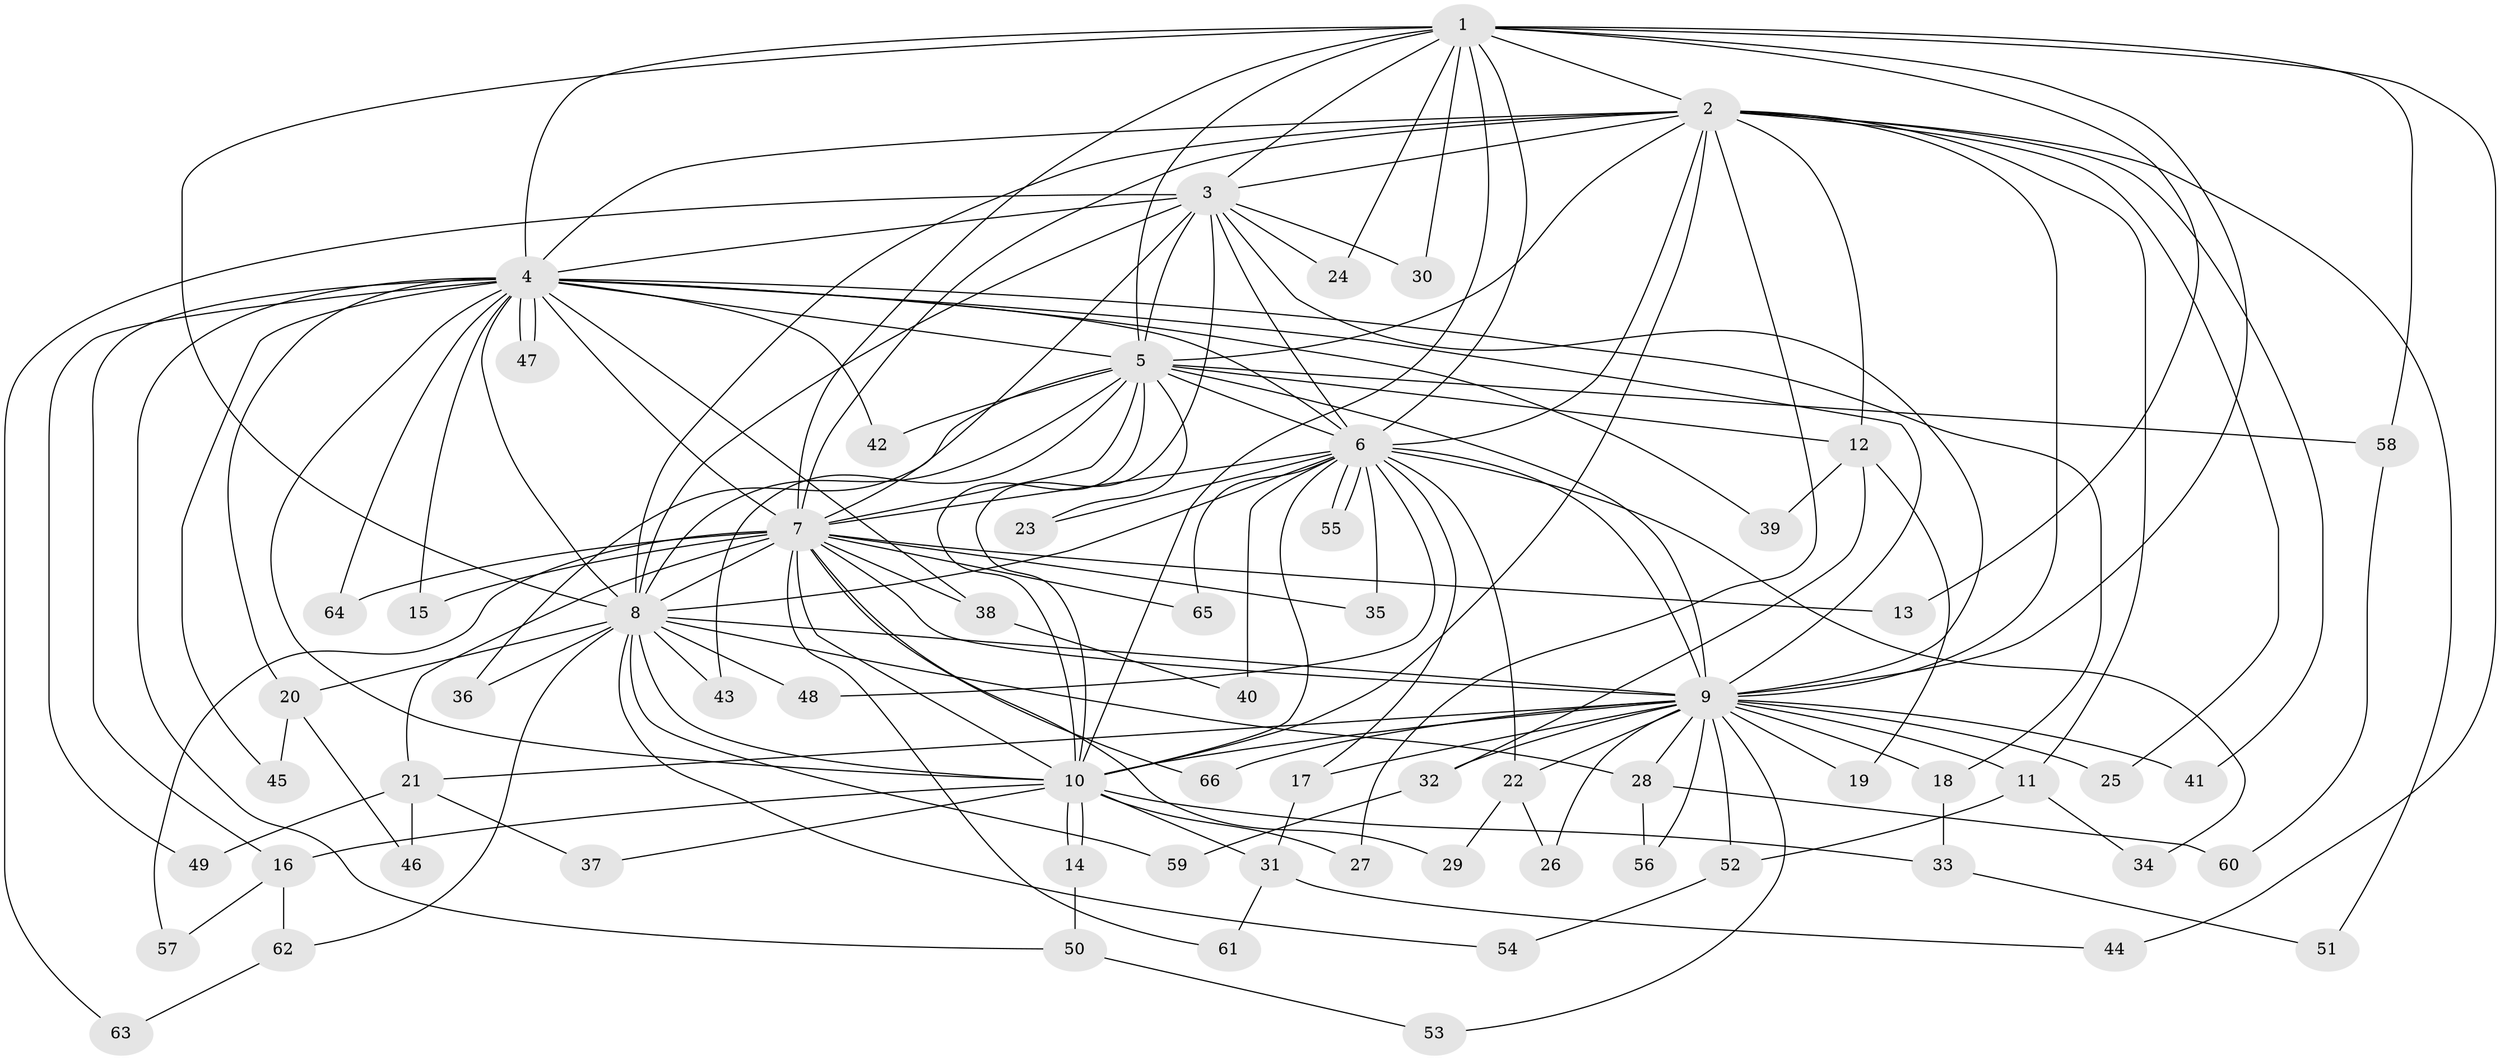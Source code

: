 // coarse degree distribution, {12: 0.02040816326530612, 11: 0.02040816326530612, 10: 0.02040816326530612, 21: 0.02040816326530612, 24: 0.02040816326530612, 17: 0.02040816326530612, 25: 0.02040816326530612, 13: 0.02040816326530612, 4: 0.061224489795918366, 5: 0.061224489795918366, 2: 0.5510204081632653, 3: 0.16326530612244897}
// Generated by graph-tools (version 1.1) at 2025/51/02/27/25 19:51:47]
// undirected, 66 vertices, 157 edges
graph export_dot {
graph [start="1"]
  node [color=gray90,style=filled];
  1;
  2;
  3;
  4;
  5;
  6;
  7;
  8;
  9;
  10;
  11;
  12;
  13;
  14;
  15;
  16;
  17;
  18;
  19;
  20;
  21;
  22;
  23;
  24;
  25;
  26;
  27;
  28;
  29;
  30;
  31;
  32;
  33;
  34;
  35;
  36;
  37;
  38;
  39;
  40;
  41;
  42;
  43;
  44;
  45;
  46;
  47;
  48;
  49;
  50;
  51;
  52;
  53;
  54;
  55;
  56;
  57;
  58;
  59;
  60;
  61;
  62;
  63;
  64;
  65;
  66;
  1 -- 2;
  1 -- 3;
  1 -- 4;
  1 -- 5;
  1 -- 6;
  1 -- 7;
  1 -- 8;
  1 -- 9;
  1 -- 10;
  1 -- 13;
  1 -- 24;
  1 -- 30;
  1 -- 44;
  1 -- 58;
  2 -- 3;
  2 -- 4;
  2 -- 5;
  2 -- 6;
  2 -- 7;
  2 -- 8;
  2 -- 9;
  2 -- 10;
  2 -- 11;
  2 -- 12;
  2 -- 25;
  2 -- 27;
  2 -- 41;
  2 -- 51;
  3 -- 4;
  3 -- 5;
  3 -- 6;
  3 -- 7;
  3 -- 8;
  3 -- 9;
  3 -- 10;
  3 -- 24;
  3 -- 30;
  3 -- 63;
  4 -- 5;
  4 -- 6;
  4 -- 7;
  4 -- 8;
  4 -- 9;
  4 -- 10;
  4 -- 15;
  4 -- 16;
  4 -- 18;
  4 -- 20;
  4 -- 38;
  4 -- 39;
  4 -- 42;
  4 -- 45;
  4 -- 47;
  4 -- 47;
  4 -- 49;
  4 -- 50;
  4 -- 64;
  5 -- 6;
  5 -- 7;
  5 -- 8;
  5 -- 9;
  5 -- 10;
  5 -- 12;
  5 -- 23;
  5 -- 36;
  5 -- 42;
  5 -- 43;
  5 -- 58;
  6 -- 7;
  6 -- 8;
  6 -- 9;
  6 -- 10;
  6 -- 17;
  6 -- 22;
  6 -- 23;
  6 -- 34;
  6 -- 35;
  6 -- 40;
  6 -- 48;
  6 -- 55;
  6 -- 55;
  6 -- 65;
  7 -- 8;
  7 -- 9;
  7 -- 10;
  7 -- 13;
  7 -- 15;
  7 -- 21;
  7 -- 29;
  7 -- 35;
  7 -- 38;
  7 -- 57;
  7 -- 61;
  7 -- 64;
  7 -- 65;
  7 -- 66;
  8 -- 9;
  8 -- 10;
  8 -- 20;
  8 -- 28;
  8 -- 36;
  8 -- 43;
  8 -- 48;
  8 -- 54;
  8 -- 59;
  8 -- 62;
  9 -- 10;
  9 -- 11;
  9 -- 17;
  9 -- 18;
  9 -- 19;
  9 -- 21;
  9 -- 22;
  9 -- 25;
  9 -- 26;
  9 -- 28;
  9 -- 32;
  9 -- 41;
  9 -- 52;
  9 -- 53;
  9 -- 56;
  9 -- 66;
  10 -- 14;
  10 -- 14;
  10 -- 16;
  10 -- 27;
  10 -- 31;
  10 -- 33;
  10 -- 37;
  11 -- 34;
  11 -- 52;
  12 -- 19;
  12 -- 32;
  12 -- 39;
  14 -- 50;
  16 -- 57;
  16 -- 62;
  17 -- 31;
  18 -- 33;
  20 -- 45;
  20 -- 46;
  21 -- 37;
  21 -- 46;
  21 -- 49;
  22 -- 26;
  22 -- 29;
  28 -- 56;
  28 -- 60;
  31 -- 44;
  31 -- 61;
  32 -- 59;
  33 -- 51;
  38 -- 40;
  50 -- 53;
  52 -- 54;
  58 -- 60;
  62 -- 63;
}
